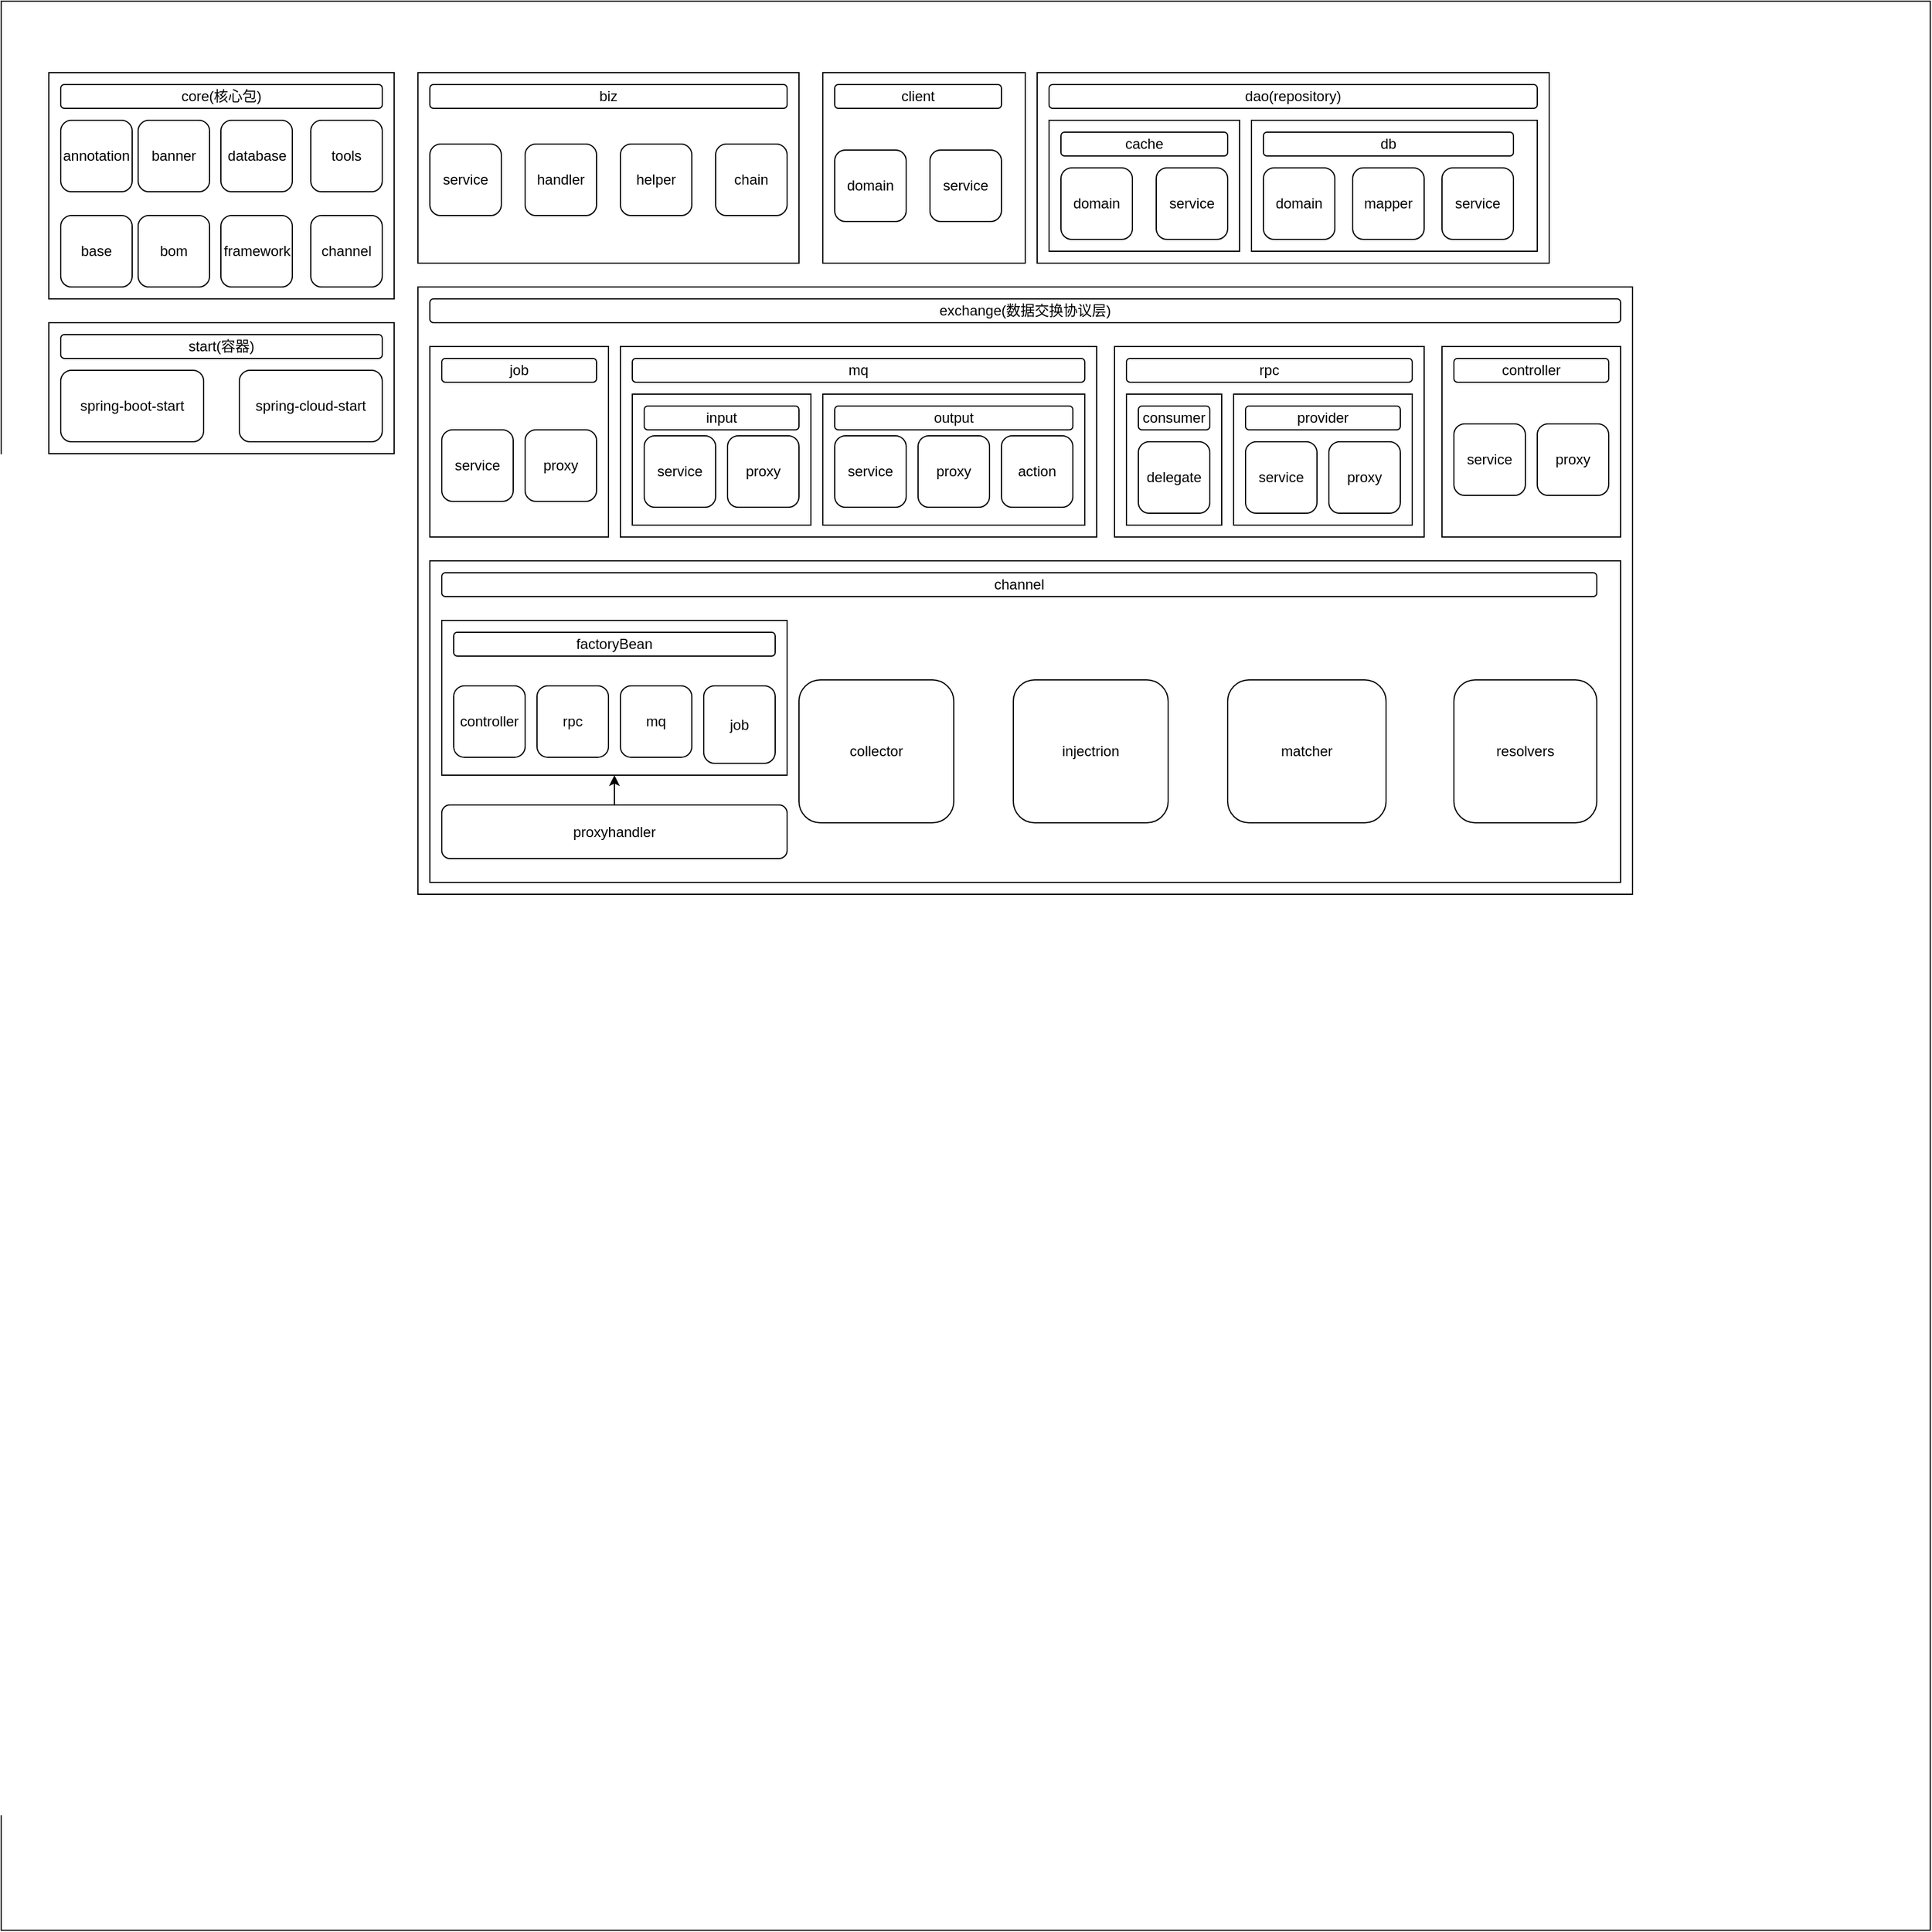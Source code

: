 <mxfile version="14.2.9" type="github">
  <diagram id="9XTy-iZHs_VbA7ZHw2Xl" name="第 1 页">
    <mxGraphModel dx="2820" dy="1931" grid="1" gridSize="10" guides="1" tooltips="1" connect="1" arrows="1" fold="1" page="1" pageScale="1" pageWidth="827" pageHeight="1169" math="0" shadow="0">
      <root>
        <mxCell id="0" />
        <mxCell id="1" parent="0" />
        <mxCell id="9qEMfZzpdLHRmkrpEUGx-1" value="" style="whiteSpace=wrap;html=1;aspect=fixed;" parent="1" vertex="1">
          <mxGeometry x="-1470" y="-470" width="1620" height="1620" as="geometry" />
        </mxCell>
        <mxCell id="9qEMfZzpdLHRmkrpEUGx-12" value="" style="rounded=0;whiteSpace=wrap;html=1;" parent="1" vertex="1">
          <mxGeometry x="-1430" y="-410" width="290" height="190" as="geometry" />
        </mxCell>
        <mxCell id="9qEMfZzpdLHRmkrpEUGx-14" value="core(核心包)" style="rounded=1;whiteSpace=wrap;html=1;" parent="1" vertex="1">
          <mxGeometry x="-1420" y="-400" width="270" height="20" as="geometry" />
        </mxCell>
        <mxCell id="9qEMfZzpdLHRmkrpEUGx-15" value="annotation" style="whiteSpace=wrap;html=1;aspect=fixed;rounded=1;" parent="1" vertex="1">
          <mxGeometry x="-1420" y="-370" width="60" height="60" as="geometry" />
        </mxCell>
        <mxCell id="9qEMfZzpdLHRmkrpEUGx-16" value="banner" style="whiteSpace=wrap;html=1;aspect=fixed;rounded=1;" parent="1" vertex="1">
          <mxGeometry x="-1355" y="-370" width="60" height="60" as="geometry" />
        </mxCell>
        <mxCell id="9qEMfZzpdLHRmkrpEUGx-17" value="database" style="whiteSpace=wrap;html=1;aspect=fixed;rounded=1;" parent="1" vertex="1">
          <mxGeometry x="-1285.5" y="-370" width="60" height="60" as="geometry" />
        </mxCell>
        <mxCell id="9qEMfZzpdLHRmkrpEUGx-18" value="tools" style="whiteSpace=wrap;html=1;aspect=fixed;rounded=1;" parent="1" vertex="1">
          <mxGeometry x="-1210" y="-370" width="60" height="60" as="geometry" />
        </mxCell>
        <mxCell id="9qEMfZzpdLHRmkrpEUGx-19" value="base" style="whiteSpace=wrap;html=1;aspect=fixed;rounded=1;" parent="1" vertex="1">
          <mxGeometry x="-1420" y="-290" width="60" height="60" as="geometry" />
        </mxCell>
        <mxCell id="9qEMfZzpdLHRmkrpEUGx-20" value="bom" style="whiteSpace=wrap;html=1;aspect=fixed;rounded=1;" parent="1" vertex="1">
          <mxGeometry x="-1355" y="-290" width="60" height="60" as="geometry" />
        </mxCell>
        <mxCell id="9qEMfZzpdLHRmkrpEUGx-21" value="framework" style="whiteSpace=wrap;html=1;aspect=fixed;rounded=1;" parent="1" vertex="1">
          <mxGeometry x="-1285.5" y="-290" width="60" height="60" as="geometry" />
        </mxCell>
        <mxCell id="9qEMfZzpdLHRmkrpEUGx-22" value="channel" style="whiteSpace=wrap;html=1;aspect=fixed;rounded=1;" parent="1" vertex="1">
          <mxGeometry x="-1210" y="-290" width="60" height="60" as="geometry" />
        </mxCell>
        <mxCell id="r3gEmTsT7YZAt0gLWkDe-4" value="" style="rounded=0;whiteSpace=wrap;html=1;" parent="1" vertex="1">
          <mxGeometry x="-1430" y="-200" width="290" height="110" as="geometry" />
        </mxCell>
        <mxCell id="r3gEmTsT7YZAt0gLWkDe-5" value="start(容器)" style="rounded=1;whiteSpace=wrap;html=1;" parent="1" vertex="1">
          <mxGeometry x="-1420" y="-190" width="270" height="20" as="geometry" />
        </mxCell>
        <mxCell id="G5489e-RN6n914YXccdB-1" value="spring-boot-start" style="rounded=1;whiteSpace=wrap;html=1;" vertex="1" parent="1">
          <mxGeometry x="-1420" y="-160" width="120" height="60" as="geometry" />
        </mxCell>
        <mxCell id="G5489e-RN6n914YXccdB-2" value="spring-cloud-start" style="rounded=1;whiteSpace=wrap;html=1;" vertex="1" parent="1">
          <mxGeometry x="-1270" y="-160" width="120" height="60" as="geometry" />
        </mxCell>
        <mxCell id="G5489e-RN6n914YXccdB-9" value="" style="rounded=0;whiteSpace=wrap;html=1;" vertex="1" parent="1">
          <mxGeometry x="-1120" y="-410" width="320" height="160" as="geometry" />
        </mxCell>
        <mxCell id="G5489e-RN6n914YXccdB-10" value="biz" style="rounded=1;whiteSpace=wrap;html=1;" vertex="1" parent="1">
          <mxGeometry x="-1110" y="-400" width="300" height="20" as="geometry" />
        </mxCell>
        <mxCell id="G5489e-RN6n914YXccdB-12" value="service" style="rounded=1;whiteSpace=wrap;html=1;" vertex="1" parent="1">
          <mxGeometry x="-1110" y="-350" width="60" height="60" as="geometry" />
        </mxCell>
        <mxCell id="G5489e-RN6n914YXccdB-13" value="handler" style="rounded=1;whiteSpace=wrap;html=1;" vertex="1" parent="1">
          <mxGeometry x="-1030" y="-350" width="60" height="60" as="geometry" />
        </mxCell>
        <mxCell id="G5489e-RN6n914YXccdB-14" value="helper" style="rounded=1;whiteSpace=wrap;html=1;" vertex="1" parent="1">
          <mxGeometry x="-950" y="-350" width="60" height="60" as="geometry" />
        </mxCell>
        <mxCell id="G5489e-RN6n914YXccdB-15" value="chain" style="rounded=1;whiteSpace=wrap;html=1;" vertex="1" parent="1">
          <mxGeometry x="-870" y="-350" width="60" height="60" as="geometry" />
        </mxCell>
        <mxCell id="G5489e-RN6n914YXccdB-16" value="" style="rounded=0;whiteSpace=wrap;html=1;" vertex="1" parent="1">
          <mxGeometry x="-780" y="-410" width="170" height="160" as="geometry" />
        </mxCell>
        <mxCell id="G5489e-RN6n914YXccdB-17" value="client" style="rounded=1;whiteSpace=wrap;html=1;" vertex="1" parent="1">
          <mxGeometry x="-770" y="-400" width="140" height="20" as="geometry" />
        </mxCell>
        <mxCell id="G5489e-RN6n914YXccdB-18" value="domain" style="rounded=1;whiteSpace=wrap;html=1;" vertex="1" parent="1">
          <mxGeometry x="-770" y="-345" width="60" height="60" as="geometry" />
        </mxCell>
        <mxCell id="G5489e-RN6n914YXccdB-19" value="service" style="rounded=1;whiteSpace=wrap;html=1;" vertex="1" parent="1">
          <mxGeometry x="-690" y="-345" width="60" height="60" as="geometry" />
        </mxCell>
        <mxCell id="G5489e-RN6n914YXccdB-20" value="" style="rounded=0;whiteSpace=wrap;html=1;" vertex="1" parent="1">
          <mxGeometry x="-600" y="-410" width="430" height="160" as="geometry" />
        </mxCell>
        <mxCell id="G5489e-RN6n914YXccdB-21" value="dao(repository)" style="rounded=1;whiteSpace=wrap;html=1;" vertex="1" parent="1">
          <mxGeometry x="-590" y="-400" width="410" height="20" as="geometry" />
        </mxCell>
        <mxCell id="G5489e-RN6n914YXccdB-23" value="" style="rounded=0;whiteSpace=wrap;html=1;" vertex="1" parent="1">
          <mxGeometry x="-590" y="-370" width="160" height="110" as="geometry" />
        </mxCell>
        <mxCell id="G5489e-RN6n914YXccdB-24" value="cache" style="rounded=1;whiteSpace=wrap;html=1;" vertex="1" parent="1">
          <mxGeometry x="-580" y="-360" width="140" height="20" as="geometry" />
        </mxCell>
        <mxCell id="G5489e-RN6n914YXccdB-26" value="" style="rounded=0;whiteSpace=wrap;html=1;" vertex="1" parent="1">
          <mxGeometry x="-420" y="-370" width="240" height="110" as="geometry" />
        </mxCell>
        <mxCell id="G5489e-RN6n914YXccdB-27" value="domain" style="rounded=1;whiteSpace=wrap;html=1;" vertex="1" parent="1">
          <mxGeometry x="-580" y="-330" width="60" height="60" as="geometry" />
        </mxCell>
        <mxCell id="G5489e-RN6n914YXccdB-28" value="service" style="rounded=1;whiteSpace=wrap;html=1;" vertex="1" parent="1">
          <mxGeometry x="-500" y="-330" width="60" height="60" as="geometry" />
        </mxCell>
        <mxCell id="G5489e-RN6n914YXccdB-33" value="db" style="rounded=1;whiteSpace=wrap;html=1;" vertex="1" parent="1">
          <mxGeometry x="-410" y="-360" width="210" height="20" as="geometry" />
        </mxCell>
        <mxCell id="G5489e-RN6n914YXccdB-34" value="domain" style="rounded=1;whiteSpace=wrap;html=1;" vertex="1" parent="1">
          <mxGeometry x="-410" y="-330" width="60" height="60" as="geometry" />
        </mxCell>
        <mxCell id="G5489e-RN6n914YXccdB-35" value="mapper" style="rounded=1;whiteSpace=wrap;html=1;" vertex="1" parent="1">
          <mxGeometry x="-335" y="-330" width="60" height="60" as="geometry" />
        </mxCell>
        <mxCell id="G5489e-RN6n914YXccdB-36" value="service" style="rounded=1;whiteSpace=wrap;html=1;" vertex="1" parent="1">
          <mxGeometry x="-260" y="-330" width="60" height="60" as="geometry" />
        </mxCell>
        <mxCell id="G5489e-RN6n914YXccdB-37" value="" style="rounded=0;whiteSpace=wrap;html=1;" vertex="1" parent="1">
          <mxGeometry x="-1120" y="-230" width="1020" height="510" as="geometry" />
        </mxCell>
        <mxCell id="G5489e-RN6n914YXccdB-38" value="exchange(数据交换协议层)" style="rounded=1;whiteSpace=wrap;html=1;" vertex="1" parent="1">
          <mxGeometry x="-1110" y="-220" width="1000" height="20" as="geometry" />
        </mxCell>
        <mxCell id="G5489e-RN6n914YXccdB-41" value="" style="rounded=0;whiteSpace=wrap;html=1;" vertex="1" parent="1">
          <mxGeometry x="-950" y="-180" width="400" height="160" as="geometry" />
        </mxCell>
        <mxCell id="G5489e-RN6n914YXccdB-42" value="mq" style="rounded=1;whiteSpace=wrap;html=1;" vertex="1" parent="1">
          <mxGeometry x="-940" y="-170" width="380" height="20" as="geometry" />
        </mxCell>
        <mxCell id="G5489e-RN6n914YXccdB-51" value="" style="rounded=0;whiteSpace=wrap;html=1;" vertex="1" parent="1">
          <mxGeometry x="-535" y="-180" width="260" height="160" as="geometry" />
        </mxCell>
        <mxCell id="G5489e-RN6n914YXccdB-52" value="rpc" style="rounded=1;whiteSpace=wrap;html=1;" vertex="1" parent="1">
          <mxGeometry x="-525" y="-170" width="240" height="20" as="geometry" />
        </mxCell>
        <mxCell id="G5489e-RN6n914YXccdB-53" value="" style="rounded=0;whiteSpace=wrap;html=1;" vertex="1" parent="1">
          <mxGeometry x="-525" y="-140" width="80" height="110" as="geometry" />
        </mxCell>
        <mxCell id="G5489e-RN6n914YXccdB-54" value="consumer" style="rounded=1;whiteSpace=wrap;html=1;" vertex="1" parent="1">
          <mxGeometry x="-515" y="-130" width="60" height="20" as="geometry" />
        </mxCell>
        <mxCell id="G5489e-RN6n914YXccdB-55" value="" style="rounded=0;whiteSpace=wrap;html=1;" vertex="1" parent="1">
          <mxGeometry x="-435" y="-140" width="150" height="110" as="geometry" />
        </mxCell>
        <mxCell id="G5489e-RN6n914YXccdB-56" value="provider" style="rounded=1;whiteSpace=wrap;html=1;" vertex="1" parent="1">
          <mxGeometry x="-425" y="-130" width="130" height="20" as="geometry" />
        </mxCell>
        <mxCell id="G5489e-RN6n914YXccdB-57" value="service" style="rounded=1;whiteSpace=wrap;html=1;" vertex="1" parent="1">
          <mxGeometry x="-425" y="-100" width="60" height="60" as="geometry" />
        </mxCell>
        <mxCell id="G5489e-RN6n914YXccdB-58" value="proxy" style="rounded=1;whiteSpace=wrap;html=1;" vertex="1" parent="1">
          <mxGeometry x="-355" y="-100" width="60" height="60" as="geometry" />
        </mxCell>
        <mxCell id="G5489e-RN6n914YXccdB-60" value="delegate" style="rounded=1;whiteSpace=wrap;html=1;" vertex="1" parent="1">
          <mxGeometry x="-515" y="-100" width="60" height="60" as="geometry" />
        </mxCell>
        <mxCell id="G5489e-RN6n914YXccdB-62" value="" style="rounded=0;whiteSpace=wrap;html=1;" vertex="1" parent="1">
          <mxGeometry x="-1110" y="-180" width="150" height="160" as="geometry" />
        </mxCell>
        <mxCell id="G5489e-RN6n914YXccdB-63" value="job" style="rounded=1;whiteSpace=wrap;html=1;" vertex="1" parent="1">
          <mxGeometry x="-1100" y="-170" width="130" height="20" as="geometry" />
        </mxCell>
        <mxCell id="G5489e-RN6n914YXccdB-66" value="service" style="rounded=1;whiteSpace=wrap;html=1;" vertex="1" parent="1">
          <mxGeometry x="-1100" y="-110" width="60" height="60" as="geometry" />
        </mxCell>
        <mxCell id="G5489e-RN6n914YXccdB-67" value="proxy" style="rounded=1;whiteSpace=wrap;html=1;" vertex="1" parent="1">
          <mxGeometry x="-1030" y="-110" width="60" height="60" as="geometry" />
        </mxCell>
        <mxCell id="G5489e-RN6n914YXccdB-68" value="" style="rounded=0;whiteSpace=wrap;html=1;" vertex="1" parent="1">
          <mxGeometry x="-940" y="-140" width="150" height="110" as="geometry" />
        </mxCell>
        <mxCell id="G5489e-RN6n914YXccdB-69" value="input" style="rounded=1;whiteSpace=wrap;html=1;" vertex="1" parent="1">
          <mxGeometry x="-930" y="-130" width="130" height="20" as="geometry" />
        </mxCell>
        <mxCell id="G5489e-RN6n914YXccdB-71" value="service" style="rounded=1;whiteSpace=wrap;html=1;" vertex="1" parent="1">
          <mxGeometry x="-930" y="-105" width="60" height="60" as="geometry" />
        </mxCell>
        <mxCell id="G5489e-RN6n914YXccdB-72" value="proxy" style="rounded=1;whiteSpace=wrap;html=1;" vertex="1" parent="1">
          <mxGeometry x="-860" y="-105" width="60" height="60" as="geometry" />
        </mxCell>
        <mxCell id="G5489e-RN6n914YXccdB-74" value="" style="rounded=0;whiteSpace=wrap;html=1;" vertex="1" parent="1">
          <mxGeometry x="-780" y="-140" width="220" height="110" as="geometry" />
        </mxCell>
        <mxCell id="G5489e-RN6n914YXccdB-75" value="output" style="rounded=1;whiteSpace=wrap;html=1;" vertex="1" parent="1">
          <mxGeometry x="-770" y="-130" width="200" height="20" as="geometry" />
        </mxCell>
        <mxCell id="G5489e-RN6n914YXccdB-76" value="service" style="rounded=1;whiteSpace=wrap;html=1;" vertex="1" parent="1">
          <mxGeometry x="-770" y="-105" width="60" height="60" as="geometry" />
        </mxCell>
        <mxCell id="G5489e-RN6n914YXccdB-77" value="proxy" style="rounded=1;whiteSpace=wrap;html=1;" vertex="1" parent="1">
          <mxGeometry x="-700" y="-105" width="60" height="60" as="geometry" />
        </mxCell>
        <mxCell id="G5489e-RN6n914YXccdB-79" value="action" style="rounded=1;whiteSpace=wrap;html=1;" vertex="1" parent="1">
          <mxGeometry x="-630" y="-105" width="60" height="60" as="geometry" />
        </mxCell>
        <mxCell id="G5489e-RN6n914YXccdB-81" value="" style="rounded=0;whiteSpace=wrap;html=1;" vertex="1" parent="1">
          <mxGeometry x="-260" y="-180" width="150" height="160" as="geometry" />
        </mxCell>
        <mxCell id="G5489e-RN6n914YXccdB-82" value="controller" style="rounded=1;whiteSpace=wrap;html=1;" vertex="1" parent="1">
          <mxGeometry x="-250" y="-170" width="130" height="20" as="geometry" />
        </mxCell>
        <mxCell id="G5489e-RN6n914YXccdB-83" value="service" style="rounded=1;whiteSpace=wrap;html=1;" vertex="1" parent="1">
          <mxGeometry x="-250" y="-115" width="60" height="60" as="geometry" />
        </mxCell>
        <mxCell id="G5489e-RN6n914YXccdB-84" value="proxy" style="rounded=1;whiteSpace=wrap;html=1;" vertex="1" parent="1">
          <mxGeometry x="-180" y="-115" width="60" height="60" as="geometry" />
        </mxCell>
        <mxCell id="G5489e-RN6n914YXccdB-85" value="" style="rounded=0;whiteSpace=wrap;html=1;" vertex="1" parent="1">
          <mxGeometry x="-1110" width="1000" height="270" as="geometry" />
        </mxCell>
        <mxCell id="G5489e-RN6n914YXccdB-86" value="channel" style="rounded=1;whiteSpace=wrap;html=1;" vertex="1" parent="1">
          <mxGeometry x="-1100" y="10" width="970" height="20" as="geometry" />
        </mxCell>
        <mxCell id="G5489e-RN6n914YXccdB-87" value="collector" style="rounded=1;whiteSpace=wrap;html=1;" vertex="1" parent="1">
          <mxGeometry x="-800" y="100" width="130" height="120" as="geometry" />
        </mxCell>
        <mxCell id="G5489e-RN6n914YXccdB-88" value="injectrion" style="rounded=1;whiteSpace=wrap;html=1;" vertex="1" parent="1">
          <mxGeometry x="-620" y="100" width="130" height="120" as="geometry" />
        </mxCell>
        <mxCell id="G5489e-RN6n914YXccdB-89" value="matcher" style="rounded=1;whiteSpace=wrap;html=1;" vertex="1" parent="1">
          <mxGeometry x="-440" y="100" width="133" height="120" as="geometry" />
        </mxCell>
        <mxCell id="G5489e-RN6n914YXccdB-90" value="resolvers" style="rounded=1;whiteSpace=wrap;html=1;" vertex="1" parent="1">
          <mxGeometry x="-250" y="100" width="120" height="120" as="geometry" />
        </mxCell>
        <mxCell id="G5489e-RN6n914YXccdB-92" value="" style="rounded=0;whiteSpace=wrap;html=1;" vertex="1" parent="1">
          <mxGeometry x="-1100" y="50" width="290" height="130" as="geometry" />
        </mxCell>
        <mxCell id="G5489e-RN6n914YXccdB-93" value="factoryBean" style="rounded=1;whiteSpace=wrap;html=1;" vertex="1" parent="1">
          <mxGeometry x="-1090" y="60" width="270" height="20" as="geometry" />
        </mxCell>
        <mxCell id="G5489e-RN6n914YXccdB-94" value="controller" style="rounded=1;whiteSpace=wrap;html=1;" vertex="1" parent="1">
          <mxGeometry x="-1090" y="105" width="60" height="60" as="geometry" />
        </mxCell>
        <mxCell id="G5489e-RN6n914YXccdB-96" value="rpc" style="rounded=1;whiteSpace=wrap;html=1;" vertex="1" parent="1">
          <mxGeometry x="-1020" y="105" width="60" height="60" as="geometry" />
        </mxCell>
        <mxCell id="G5489e-RN6n914YXccdB-97" value="mq" style="rounded=1;whiteSpace=wrap;html=1;" vertex="1" parent="1">
          <mxGeometry x="-950" y="105" width="60" height="60" as="geometry" />
        </mxCell>
        <mxCell id="G5489e-RN6n914YXccdB-98" value="job" style="rounded=1;whiteSpace=wrap;html=1;" vertex="1" parent="1">
          <mxGeometry x="-880" y="105" width="60" height="65" as="geometry" />
        </mxCell>
        <mxCell id="G5489e-RN6n914YXccdB-100" style="edgeStyle=orthogonalEdgeStyle;rounded=0;orthogonalLoop=1;jettySize=auto;html=1;entryX=0.5;entryY=1;entryDx=0;entryDy=0;" edge="1" parent="1" source="G5489e-RN6n914YXccdB-99" target="G5489e-RN6n914YXccdB-92">
          <mxGeometry relative="1" as="geometry" />
        </mxCell>
        <mxCell id="G5489e-RN6n914YXccdB-99" value="proxyhandler" style="rounded=1;whiteSpace=wrap;html=1;" vertex="1" parent="1">
          <mxGeometry x="-1100" y="205" width="290" height="45" as="geometry" />
        </mxCell>
      </root>
    </mxGraphModel>
  </diagram>
</mxfile>
